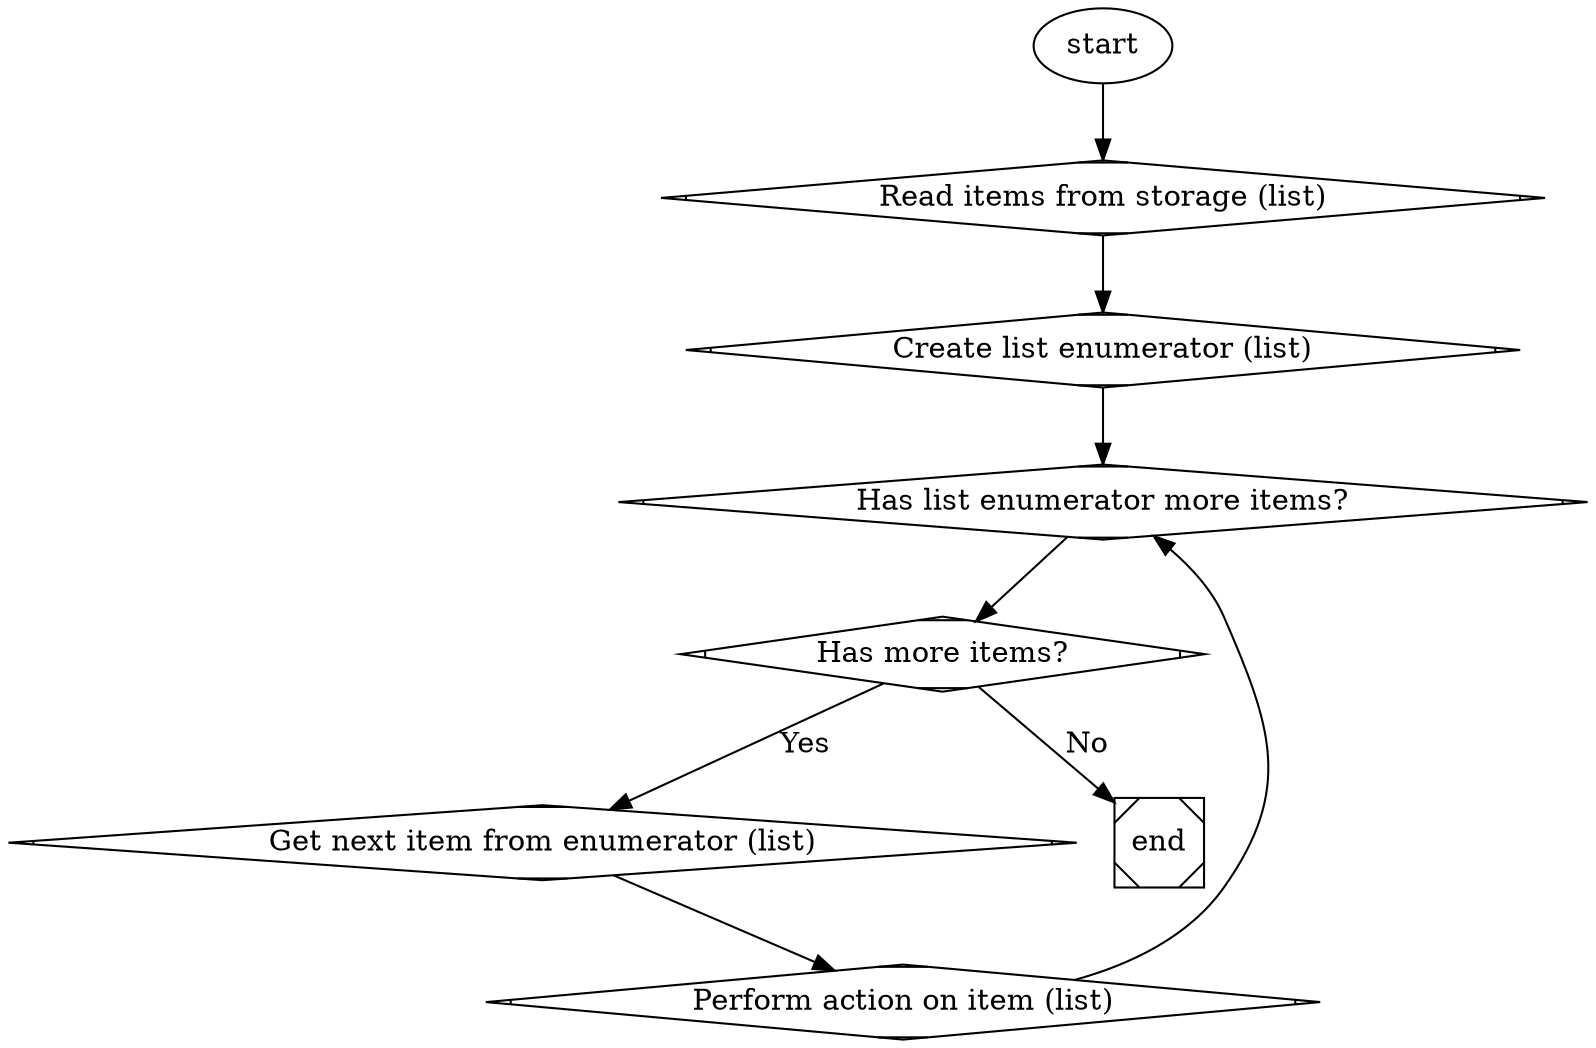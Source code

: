 digraph G {

  // start
  start -> read_items_from_storage_list;
  
  // read_items_from_storage_list
  read_items_from_storage_list -> create_list_enumerator_list;
  
  // create_list_enumerator_list
  create_list_enumerator_list -> has_list_enumerator_more_items_list;
  
  // has_list_enumerator_more_items_list
  has_list_enumerator_more_items_list -> decision_has_more_items_list;
  
  // decision_has_more_items_list
  decision_has_more_items_list -> get_next_item_from_enumerator_list [label="Yes"];
  decision_has_more_items_list -> end [label="No"];
  
  // get_next_item_from_enumerator_list
  get_next_item_from_enumerator_list -> perform_action_on_item_list;
  perform_action_on_item_list -> has_list_enumerator_more_items_list;
  
  // end
  end [shape=Msquare];
  
  read_items_from_storage_list [shape=Mdiamond, label="Read items from storage (list)"];
  create_list_enumerator_list [shape=Mdiamond, label="Create list enumerator (list)"];
  has_list_enumerator_more_items_list [shape=Mdiamond, label="Has list enumerator more items?"];
  decision_has_more_items_list [shape=Mdiamond, label="Has more items?"];
  get_next_item_from_enumerator_list [shape=Mdiamond, label="Get next item from enumerator (list)"];
  perform_action_on_item_list [shape=Mdiamond, label="Perform action on item (list)"];
}
